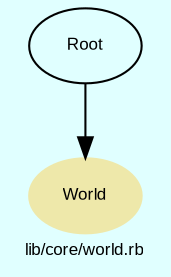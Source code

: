digraph TopLevel {
    compound = true
    bgcolor = lightcyan1
    fontname = Arial
    fontsize = 8
    label = "lib/core/world.rb"
    node [
        fontname = Arial,
        fontsize = 8,
        color = black
    ]

    World [
        fontcolor = black,
        URL = "classes/World.html",
        shape = ellipse,
        color = palegoldenrod,
        style = filled,
        label = "World"
    ]

    Root [
        URL = "classes/Root.html",
        label = "Root"
    ]

    Root -> World [

    ]

}

